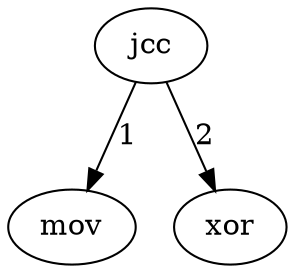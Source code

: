 Digraph G {
"A" [label = "jcc" , root=true]
"B" [label = "mov"]
"C" [label = "xor"]
"A" -> "B" [label = "1"]
"A" -> "C" [label = "2"]
}
